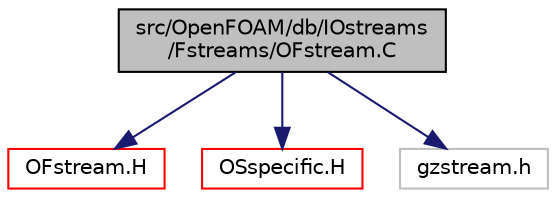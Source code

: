 digraph "src/OpenFOAM/db/IOstreams/Fstreams/OFstream.C"
{
  bgcolor="transparent";
  edge [fontname="Helvetica",fontsize="10",labelfontname="Helvetica",labelfontsize="10"];
  node [fontname="Helvetica",fontsize="10",shape=record];
  Node0 [label="src/OpenFOAM/db/IOstreams\l/Fstreams/OFstream.C",height=0.2,width=0.4,color="black", fillcolor="grey75", style="filled", fontcolor="black"];
  Node0 -> Node1 [color="midnightblue",fontsize="10",style="solid",fontname="Helvetica"];
  Node1 [label="OFstream.H",height=0.2,width=0.4,color="red",URL="$a09791.html"];
  Node0 -> Node49 [color="midnightblue",fontsize="10",style="solid",fontname="Helvetica"];
  Node49 [label="OSspecific.H",height=0.2,width=0.4,color="red",URL="$a11105.html",tooltip="Functions used by OpenFOAM that are specific to POSIX compliant operating systems and need to be repl..."];
  Node0 -> Node70 [color="midnightblue",fontsize="10",style="solid",fontname="Helvetica"];
  Node70 [label="gzstream.h",height=0.2,width=0.4,color="grey75"];
}
